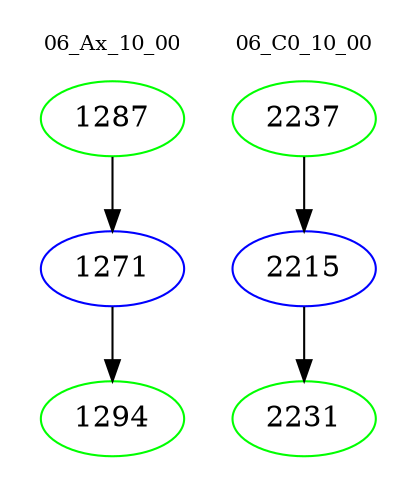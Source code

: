 digraph{
subgraph cluster_0 {
color = white
label = "06_Ax_10_00";
fontsize=10;
T0_1287 [label="1287", color="green"]
T0_1287 -> T0_1271 [color="black"]
T0_1271 [label="1271", color="blue"]
T0_1271 -> T0_1294 [color="black"]
T0_1294 [label="1294", color="green"]
}
subgraph cluster_1 {
color = white
label = "06_C0_10_00";
fontsize=10;
T1_2237 [label="2237", color="green"]
T1_2237 -> T1_2215 [color="black"]
T1_2215 [label="2215", color="blue"]
T1_2215 -> T1_2231 [color="black"]
T1_2231 [label="2231", color="green"]
}
}
